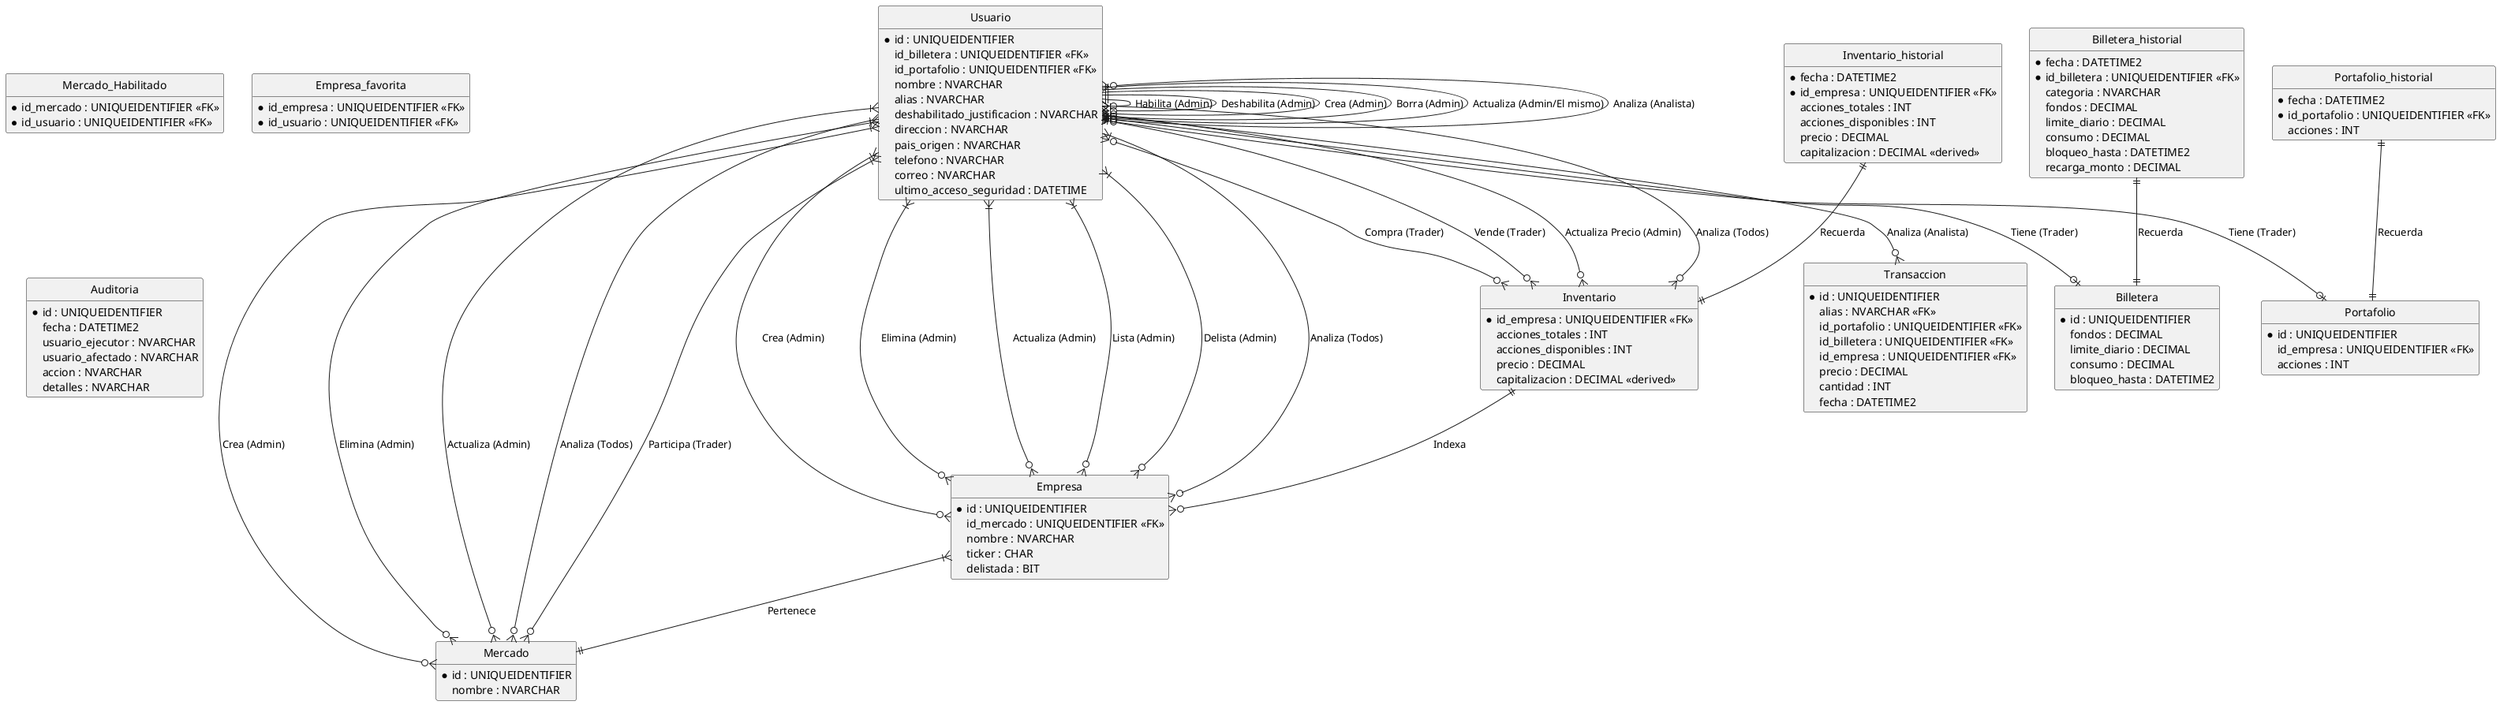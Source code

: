 @startuml
!define RECTANGLE class
hide circle
hide methods
hide stereotypes

' ===== Entidades =====
entity "Usuario" as Usuario {
	*id : UNIQUEIDENTIFIER
	id_billetera : UNIQUEIDENTIFIER <<FK>>
	id_portafolio : UNIQUEIDENTIFIER <<FK>>
	nombre : NVARCHAR
	alias : NVARCHAR
	habilitado (Verdadero/Falso) : BIT
	deshabilitado_justificacion : NVARCHAR
	direccion : NVARCHAR
	pais_origen : NVARCHAR
	telefono : NVARCHAR
	correo : NVARCHAR
	rol (Admin/Trader/Analista) : NVARCHAR
	contraseña (hash) : VARCHAR
	ultimo_acceso_seguridad : DATETIME
}

entity "Empresa" as Empresa {
	*id : UNIQUEIDENTIFIER
	id_mercado : UNIQUEIDENTIFIER <<FK>>
	nombre : NVARCHAR
	ticker : CHAR
	delistada : BIT
}

entity "Mercado" as Mercado {
	*id : UNIQUEIDENTIFIER
	nombre : NVARCHAR
}

entity "Mercado_Habilitado" as Mercado_Habilitado {
	*id_mercado : UNIQUEIDENTIFIER <<FK>>
	*id_usuario : UNIQUEIDENTIFIER <<FK>>
}

entity Transaccion as "Transaccion" {
	*id : UNIQUEIDENTIFIER
	alias : NVARCHAR <<FK>> 
	id_portafolio : UNIQUEIDENTIFIER <<FK>>
	id_billetera : UNIQUEIDENTIFIER <<FK>>
	id_empresa : UNIQUEIDENTIFIER <<FK>>
	tipo (Compra/Venta) : NVARCHAR
	precio : DECIMAL
	cantidad : INT
	fecha : DATETIME2
}

entity "Inventario" as Inventario {
	*id_empresa : UNIQUEIDENTIFIER <<FK>>
	acciones_totales : INT
	acciones_disponibles : INT
	precio : DECIMAL
	capitalizacion : DECIMAL <<derived>>
}

entity "Inventario_historial" as Inventario_historial {
	*fecha : DATETIME2
	*id_empresa : UNIQUEIDENTIFIER <<FK>>
	acciones_totales : INT
	acciones_disponibles : INT
	precio : DECIMAL
	capitalizacion : DECIMAL <<derived>>
}

entity "Billetera" as Billetera {
	*id : UNIQUEIDENTIFIER
	categoria (Junior/Mid/Senior) : NVARCHAR
	fondos : DECIMAL
	limite_diario : DECIMAL
	consumo : DECIMAL
	bloqueo_hasta : DATETIME2
}

'clarificar que es recargar, consumir, y limite_diario
entity "Billetera_historial" as Billetera_historial {
	*fecha : DATETIME2
	*id_billetera : UNIQUEIDENTIFIER <<FK>>
	categoria : NVARCHAR
	fondos : DECIMAL
	limite_diario : DECIMAL
	consumo : DECIMAL
	bloqueo_hasta : DATETIME2
	recarga_monto : DECIMAL
}

' que es costo promedio?
entity "Portafolio" as Portafolio {
	*id : UNIQUEIDENTIFIER
	id_empresa : UNIQUEIDENTIFIER <<FK>>
	acciones : INT
}

entity "Portafolio_historial" as Portafolio_historial {
	*fecha : DATETIME2
	*id_portafolio : UNIQUEIDENTIFIER <<FK>>
	' id_empresa referencia a Empresa
	acciones : INT
}

entity "Empresa_favorita" as Empresa_favorita {
	*id_empresa : UNIQUEIDENTIFIER <<FK>>
	*id_usuario : UNIQUEIDENTIFIER <<FK>>
}

entity "Auditoria" as Auditoria {
	*id : UNIQUEIDENTIFIER
	fecha : DATETIME2
	usuario_ejecutor : NVARCHAR
	usuario_afectado : NVARCHAR
	accion : NVARCHAR
	detalles : NVARCHAR
}

' ===== Relaciones =====
Usuario ||--o{ Usuario : Habilita (Admin)
Usuario ||--o{ Usuario : Deshabilita (Admin)
Usuario ||--o{ Usuario : Crea (Admin)
Usuario ||--o{ Usuario : Borra (Admin)
Usuario ||--o{ Usuario : Actualiza (Admin/El mismo)
Usuario }o--o{ Usuario : Analiza (Analista)

Usuario }o--o{ Inventario : Compra (Trader)
Usuario }o--o{ Inventario : Vende (Trader)
Usuario }|--o{ Inventario : Actualiza Precio (Admin)
Usuario }|--o{ Inventario : Analiza (Todos)
Usuario }|--o{ Transaccion : Analiza (Analista)

Usuario }|--o{ Empresa : Crea (Admin)
Usuario }|--o{ Empresa : Elimina (Admin)
Usuario }|--o{ Empresa : Actualiza (Admin)
Usuario }|--o{ Empresa : Lista (Admin)
Usuario }|--o{ Empresa : Delista (Admin)
Usuario }|--o{ Empresa : Analiza (Todos)

Usuario }|--o{ Mercado : Crea (Admin)
Usuario }|--o{ Mercado : Elimina (Admin)
Usuario }|--o{ Mercado : Actualiza (Admin)
Usuario }|--o{ Mercado : Analiza (Todos)
Usuario }|--o{ Mercado : Participa (Trader)

' preguntar si Usuario }o--o{ Billetera/Portafolio es posible
Usuario ||--o| Billetera : Tiene (Trader)
Usuario ||--o| Portafolio : Tiene (Trader)

' preguntar si una empresa puede estar en varios mercados
Empresa }|--|| Mercado : Pertenece
Inventario ||--o{ Empresa : Indexa

Inventario_historial ||--|| Inventario : Recuerda
Billetera_historial ||--|| Billetera : Recuerda
Portafolio_historial ||--|| Portafolio : Recuerda

@enduml
